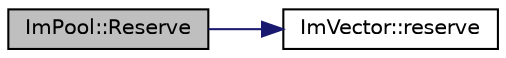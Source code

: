 digraph "ImPool::Reserve"
{
 // LATEX_PDF_SIZE
  edge [fontname="Helvetica",fontsize="10",labelfontname="Helvetica",labelfontsize="10"];
  node [fontname="Helvetica",fontsize="10",shape=record];
  rankdir="LR";
  Node1 [label="ImPool::Reserve",height=0.2,width=0.4,color="black", fillcolor="grey75", style="filled", fontcolor="black",tooltip=" "];
  Node1 -> Node2 [color="midnightblue",fontsize="10",style="solid"];
  Node2 [label="ImVector::reserve",height=0.2,width=0.4,color="black", fillcolor="white", style="filled",URL="$struct_im_vector.html#a0f14f5736c3372157856eebb67123b75",tooltip=" "];
}
